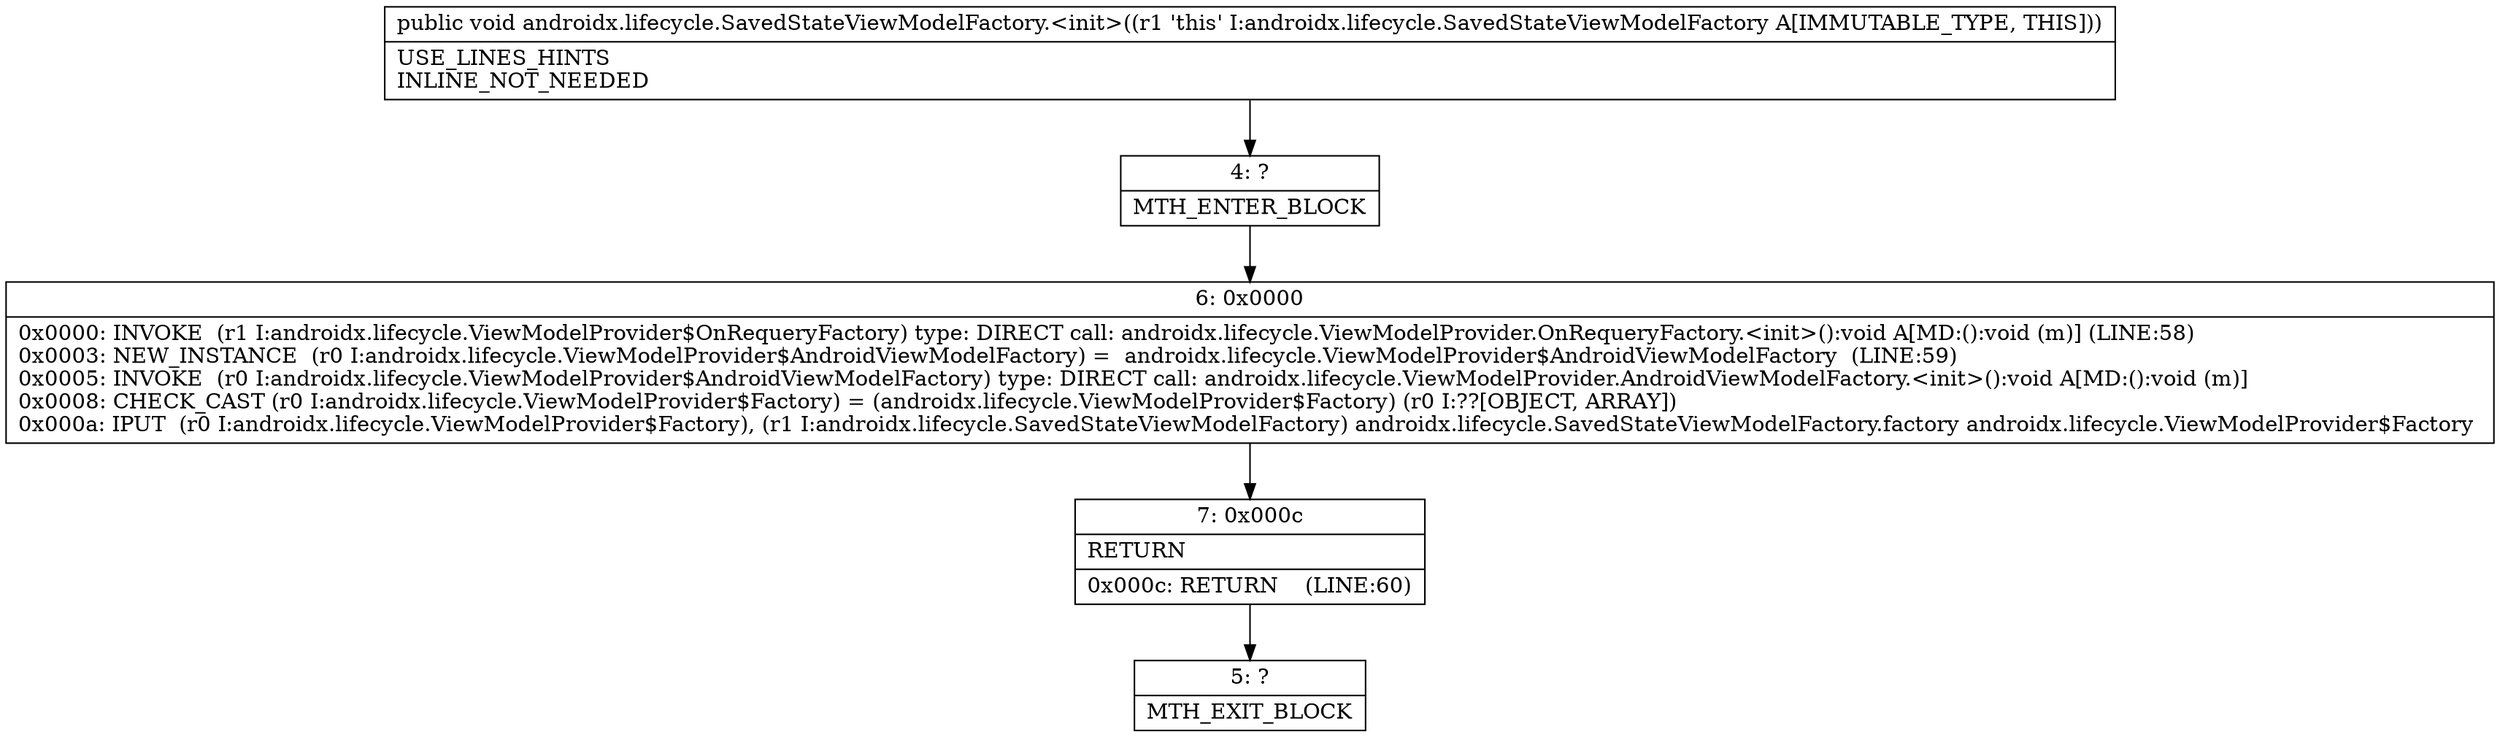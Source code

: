 digraph "CFG forandroidx.lifecycle.SavedStateViewModelFactory.\<init\>()V" {
Node_4 [shape=record,label="{4\:\ ?|MTH_ENTER_BLOCK\l}"];
Node_6 [shape=record,label="{6\:\ 0x0000|0x0000: INVOKE  (r1 I:androidx.lifecycle.ViewModelProvider$OnRequeryFactory) type: DIRECT call: androidx.lifecycle.ViewModelProvider.OnRequeryFactory.\<init\>():void A[MD:():void (m)] (LINE:58)\l0x0003: NEW_INSTANCE  (r0 I:androidx.lifecycle.ViewModelProvider$AndroidViewModelFactory) =  androidx.lifecycle.ViewModelProvider$AndroidViewModelFactory  (LINE:59)\l0x0005: INVOKE  (r0 I:androidx.lifecycle.ViewModelProvider$AndroidViewModelFactory) type: DIRECT call: androidx.lifecycle.ViewModelProvider.AndroidViewModelFactory.\<init\>():void A[MD:():void (m)]\l0x0008: CHECK_CAST (r0 I:androidx.lifecycle.ViewModelProvider$Factory) = (androidx.lifecycle.ViewModelProvider$Factory) (r0 I:??[OBJECT, ARRAY]) \l0x000a: IPUT  (r0 I:androidx.lifecycle.ViewModelProvider$Factory), (r1 I:androidx.lifecycle.SavedStateViewModelFactory) androidx.lifecycle.SavedStateViewModelFactory.factory androidx.lifecycle.ViewModelProvider$Factory \l}"];
Node_7 [shape=record,label="{7\:\ 0x000c|RETURN\l|0x000c: RETURN    (LINE:60)\l}"];
Node_5 [shape=record,label="{5\:\ ?|MTH_EXIT_BLOCK\l}"];
MethodNode[shape=record,label="{public void androidx.lifecycle.SavedStateViewModelFactory.\<init\>((r1 'this' I:androidx.lifecycle.SavedStateViewModelFactory A[IMMUTABLE_TYPE, THIS]))  | USE_LINES_HINTS\lINLINE_NOT_NEEDED\l}"];
MethodNode -> Node_4;Node_4 -> Node_6;
Node_6 -> Node_7;
Node_7 -> Node_5;
}

